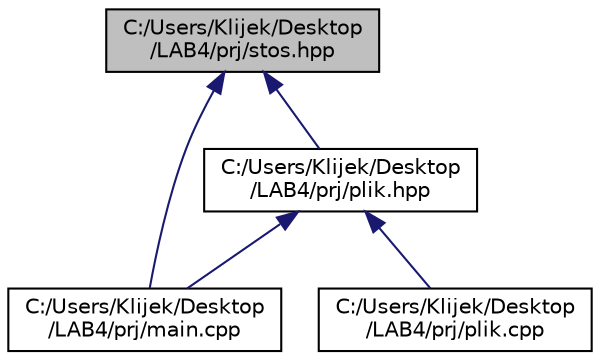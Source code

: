 digraph "C:/Users/Klijek/Desktop/LAB4/prj/stos.hpp"
{
  edge [fontname="Helvetica",fontsize="10",labelfontname="Helvetica",labelfontsize="10"];
  node [fontname="Helvetica",fontsize="10",shape=record];
  Node1 [label="C:/Users/Klijek/Desktop\l/LAB4/prj/stos.hpp",height=0.2,width=0.4,color="black", fillcolor="grey75", style="filled" fontcolor="black"];
  Node1 -> Node2 [dir="back",color="midnightblue",fontsize="10",style="solid",fontname="Helvetica"];
  Node2 [label="C:/Users/Klijek/Desktop\l/LAB4/prj/main.cpp",height=0.2,width=0.4,color="black", fillcolor="white", style="filled",URL="$main_8cpp.html"];
  Node1 -> Node3 [dir="back",color="midnightblue",fontsize="10",style="solid",fontname="Helvetica"];
  Node3 [label="C:/Users/Klijek/Desktop\l/LAB4/prj/plik.hpp",height=0.2,width=0.4,color="black", fillcolor="white", style="filled",URL="$plik_8hpp.html",tooltip="Definicja funkcji Read. "];
  Node3 -> Node2 [dir="back",color="midnightblue",fontsize="10",style="solid",fontname="Helvetica"];
  Node3 -> Node4 [dir="back",color="midnightblue",fontsize="10",style="solid",fontname="Helvetica"];
  Node4 [label="C:/Users/Klijek/Desktop\l/LAB4/prj/plik.cpp",height=0.2,width=0.4,color="black", fillcolor="white", style="filled",URL="$plik_8cpp.html",tooltip="Definicja funkcji Read. "];
}
